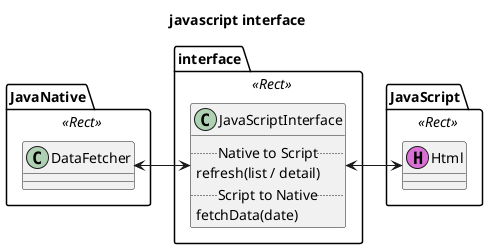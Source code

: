 @startuml
    title javascript interface

    package JavaNative <<Rect>> {
      class DataFetcher
    }

    package interface <<Rect>> {
        class JavaScriptInterface {
        .. Native to Script ..
        refresh(list / detail)
        .. Script to Native ..
        fetchData(date)
        }
    }

    package JavaScript <<Rect>> {
      class Html << (H,orchid) >>
    }

    DataFetcher -> JavaScriptInterface
    JavaScriptInterface -> Html

    Html -> JavaScriptInterface
    JavaScriptInterface -> DataFetcher

@enduml